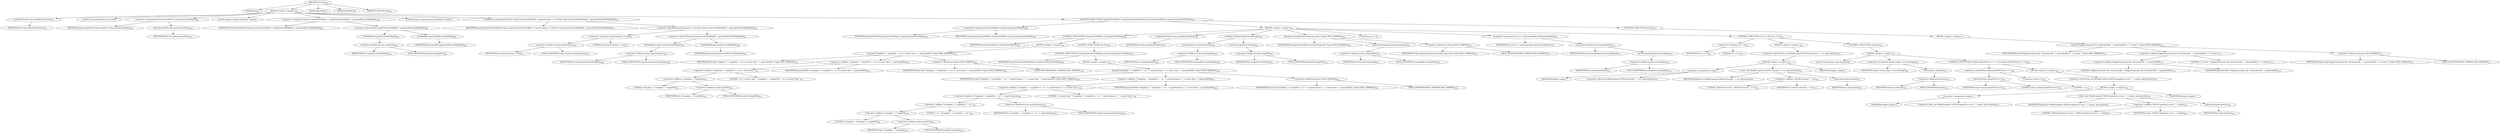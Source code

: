digraph "execute" {  
"415" [label = <(METHOD,execute)<SUB>280</SUB>> ]
"28" [label = <(PARAM,this)<SUB>280</SUB>> ]
"416" [label = <(BLOCK,&lt;empty&gt;,&lt;empty&gt;)<SUB>280</SUB>> ]
"417" [label = <(validateAttributes,this.validateAttributes())<SUB>281</SUB>> ]
"27" [label = <(IDENTIFIER,this,this.validateAttributes())<SUB>281</SUB>> ]
"418" [label = <(LOCAL,File generatedFile: java.io.File)> ]
"419" [label = <(&lt;operator&gt;.assignment,File generatedFile = this.getGeneratedFile())<SUB>284</SUB>> ]
"420" [label = <(IDENTIFIER,generatedFile,File generatedFile = this.getGeneratedFile())<SUB>284</SUB>> ]
"421" [label = <(getGeneratedFile,this.getGeneratedFile())<SUB>284</SUB>> ]
"29" [label = <(IDENTIFIER,this,this.getGeneratedFile())<SUB>284</SUB>> ]
"422" [label = <(LOCAL,boolean targetIsOutOfDate: boolean)> ]
"423" [label = <(&lt;operator&gt;.assignment,boolean targetIsOutOfDate = targetFile.lastModified() &gt; generatedFile.lastModified())<SUB>285</SUB>> ]
"424" [label = <(IDENTIFIER,targetIsOutOfDate,boolean targetIsOutOfDate = targetFile.lastModified() &gt; generatedFile.lastModified())<SUB>285</SUB>> ]
"425" [label = <(&lt;operator&gt;.greaterThan,targetFile.lastModified() &gt; generatedFile.lastModified())<SUB>286</SUB>> ]
"426" [label = <(lastModified,targetFile.lastModified())<SUB>286</SUB>> ]
"427" [label = <(&lt;operator&gt;.fieldAccess,this.targetFile)<SUB>286</SUB>> ]
"428" [label = <(IDENTIFIER,this,targetFile.lastModified())<SUB>286</SUB>> ]
"429" [label = <(FIELD_IDENTIFIER,targetFile,targetFile)<SUB>286</SUB>> ]
"430" [label = <(lastModified,generatedFile.lastModified())<SUB>286</SUB>> ]
"431" [label = <(IDENTIFIER,generatedFile,generatedFile.lastModified())<SUB>286</SUB>> ]
"432" [label = <(LOCAL,boolean superGrammarIsOutOfDate: boolean)> ]
"433" [label = <(&lt;operator&gt;.assignment,boolean superGrammarIsOutOfDate = superGrammar != null &amp;&amp; (superGrammar.lastModified() &gt; generatedFile.lastModified()))<SUB>287</SUB>> ]
"434" [label = <(IDENTIFIER,superGrammarIsOutOfDate,boolean superGrammarIsOutOfDate = superGrammar != null &amp;&amp; (superGrammar.lastModified() &gt; generatedFile.lastModified()))<SUB>287</SUB>> ]
"435" [label = <(&lt;operator&gt;.logicalAnd,superGrammar != null &amp;&amp; (superGrammar.lastModified() &gt; generatedFile.lastModified()))<SUB>287</SUB>> ]
"436" [label = <(&lt;operator&gt;.notEquals,superGrammar != null)<SUB>287</SUB>> ]
"437" [label = <(&lt;operator&gt;.fieldAccess,this.superGrammar)<SUB>287</SUB>> ]
"438" [label = <(IDENTIFIER,this,superGrammar != null)<SUB>287</SUB>> ]
"439" [label = <(FIELD_IDENTIFIER,superGrammar,superGrammar)<SUB>287</SUB>> ]
"440" [label = <(LITERAL,null,superGrammar != null)<SUB>287</SUB>> ]
"441" [label = <(&lt;operator&gt;.greaterThan,superGrammar.lastModified() &gt; generatedFile.lastModified())<SUB>288</SUB>> ]
"442" [label = <(lastModified,superGrammar.lastModified())<SUB>288</SUB>> ]
"443" [label = <(&lt;operator&gt;.fieldAccess,this.superGrammar)<SUB>288</SUB>> ]
"444" [label = <(IDENTIFIER,this,superGrammar.lastModified())<SUB>288</SUB>> ]
"445" [label = <(FIELD_IDENTIFIER,superGrammar,superGrammar)<SUB>288</SUB>> ]
"446" [label = <(lastModified,generatedFile.lastModified())<SUB>288</SUB>> ]
"447" [label = <(IDENTIFIER,generatedFile,generatedFile.lastModified())<SUB>288</SUB>> ]
"448" [label = <(CONTROL_STRUCTURE,if (targetIsOutOfDate || superGrammarIsOutOfDate),if (targetIsOutOfDate || superGrammarIsOutOfDate))<SUB>289</SUB>> ]
"449" [label = <(&lt;operator&gt;.logicalOr,targetIsOutOfDate || superGrammarIsOutOfDate)<SUB>289</SUB>> ]
"450" [label = <(IDENTIFIER,targetIsOutOfDate,targetIsOutOfDate || superGrammarIsOutOfDate)<SUB>289</SUB>> ]
"451" [label = <(IDENTIFIER,superGrammarIsOutOfDate,targetIsOutOfDate || superGrammarIsOutOfDate)<SUB>289</SUB>> ]
"452" [label = <(BLOCK,&lt;empty&gt;,&lt;empty&gt;)<SUB>289</SUB>> ]
"453" [label = <(CONTROL_STRUCTURE,if (targetIsOutOfDate),if (targetIsOutOfDate))<SUB>290</SUB>> ]
"454" [label = <(IDENTIFIER,targetIsOutOfDate,if (targetIsOutOfDate))<SUB>290</SUB>> ]
"455" [label = <(BLOCK,&lt;empty&gt;,&lt;empty&gt;)<SUB>290</SUB>> ]
"456" [label = <(log,log(&quot;Compiling &quot; + targetFile + &quot; as it is newer than &quot; + generatedFile, Project.MSG_VERBOSE))<SUB>291</SUB>> ]
"30" [label = <(IDENTIFIER,this,log(&quot;Compiling &quot; + targetFile + &quot; as it is newer than &quot; + generatedFile, Project.MSG_VERBOSE))<SUB>291</SUB>> ]
"457" [label = <(&lt;operator&gt;.addition,&quot;Compiling &quot; + targetFile + &quot; as it is newer than &quot; + generatedFile)<SUB>291</SUB>> ]
"458" [label = <(&lt;operator&gt;.addition,&quot;Compiling &quot; + targetFile + &quot; as it is newer than &quot;)<SUB>291</SUB>> ]
"459" [label = <(&lt;operator&gt;.addition,&quot;Compiling &quot; + targetFile)<SUB>291</SUB>> ]
"460" [label = <(LITERAL,&quot;Compiling &quot;,&quot;Compiling &quot; + targetFile)<SUB>291</SUB>> ]
"461" [label = <(&lt;operator&gt;.fieldAccess,this.targetFile)<SUB>291</SUB>> ]
"462" [label = <(IDENTIFIER,this,&quot;Compiling &quot; + targetFile)<SUB>291</SUB>> ]
"463" [label = <(FIELD_IDENTIFIER,targetFile,targetFile)<SUB>291</SUB>> ]
"464" [label = <(LITERAL,&quot; as it is newer than &quot;,&quot;Compiling &quot; + targetFile + &quot; as it is newer than &quot;)<SUB>291</SUB>> ]
"465" [label = <(IDENTIFIER,generatedFile,&quot;Compiling &quot; + targetFile + &quot; as it is newer than &quot; + generatedFile)<SUB>292</SUB>> ]
"466" [label = <(&lt;operator&gt;.fieldAccess,Project.MSG_VERBOSE)<SUB>292</SUB>> ]
"467" [label = <(IDENTIFIER,Project,log(&quot;Compiling &quot; + targetFile + &quot; as it is newer than &quot; + generatedFile, Project.MSG_VERBOSE))<SUB>292</SUB>> ]
"468" [label = <(FIELD_IDENTIFIER,MSG_VERBOSE,MSG_VERBOSE)<SUB>292</SUB>> ]
"469" [label = <(CONTROL_STRUCTURE,else,else)<SUB>293</SUB>> ]
"470" [label = <(CONTROL_STRUCTURE,if (superGrammarIsOutOfDate),if (superGrammarIsOutOfDate))<SUB>293</SUB>> ]
"471" [label = <(IDENTIFIER,superGrammarIsOutOfDate,if (superGrammarIsOutOfDate))<SUB>293</SUB>> ]
"472" [label = <(BLOCK,&lt;empty&gt;,&lt;empty&gt;)<SUB>293</SUB>> ]
"473" [label = <(log,log(&quot;Compiling &quot; + targetFile + &quot; as &quot; + superGrammar + &quot; is newer than &quot; + generatedFile, Project.MSG_VERBOSE))<SUB>294</SUB>> ]
"31" [label = <(IDENTIFIER,this,log(&quot;Compiling &quot; + targetFile + &quot; as &quot; + superGrammar + &quot; is newer than &quot; + generatedFile, Project.MSG_VERBOSE))<SUB>294</SUB>> ]
"474" [label = <(&lt;operator&gt;.addition,&quot;Compiling &quot; + targetFile + &quot; as &quot; + superGrammar + &quot; is newer than &quot; + generatedFile)<SUB>294</SUB>> ]
"475" [label = <(&lt;operator&gt;.addition,&quot;Compiling &quot; + targetFile + &quot; as &quot; + superGrammar + &quot; is newer than &quot;)<SUB>294</SUB>> ]
"476" [label = <(&lt;operator&gt;.addition,&quot;Compiling &quot; + targetFile + &quot; as &quot; + superGrammar)<SUB>294</SUB>> ]
"477" [label = <(&lt;operator&gt;.addition,&quot;Compiling &quot; + targetFile + &quot; as &quot;)<SUB>294</SUB>> ]
"478" [label = <(&lt;operator&gt;.addition,&quot;Compiling &quot; + targetFile)<SUB>294</SUB>> ]
"479" [label = <(LITERAL,&quot;Compiling &quot;,&quot;Compiling &quot; + targetFile)<SUB>294</SUB>> ]
"480" [label = <(&lt;operator&gt;.fieldAccess,this.targetFile)<SUB>294</SUB>> ]
"481" [label = <(IDENTIFIER,this,&quot;Compiling &quot; + targetFile)<SUB>294</SUB>> ]
"482" [label = <(FIELD_IDENTIFIER,targetFile,targetFile)<SUB>294</SUB>> ]
"483" [label = <(LITERAL,&quot; as &quot;,&quot;Compiling &quot; + targetFile + &quot; as &quot;)<SUB>294</SUB>> ]
"484" [label = <(&lt;operator&gt;.fieldAccess,this.superGrammar)<SUB>294</SUB>> ]
"485" [label = <(IDENTIFIER,this,&quot;Compiling &quot; + targetFile + &quot; as &quot; + superGrammar)<SUB>294</SUB>> ]
"486" [label = <(FIELD_IDENTIFIER,superGrammar,superGrammar)<SUB>294</SUB>> ]
"487" [label = <(LITERAL,&quot; is newer than &quot;,&quot;Compiling &quot; + targetFile + &quot; as &quot; + superGrammar + &quot; is newer than &quot;)<SUB>295</SUB>> ]
"488" [label = <(IDENTIFIER,generatedFile,&quot;Compiling &quot; + targetFile + &quot; as &quot; + superGrammar + &quot; is newer than &quot; + generatedFile)<SUB>295</SUB>> ]
"489" [label = <(&lt;operator&gt;.fieldAccess,Project.MSG_VERBOSE)<SUB>295</SUB>> ]
"490" [label = <(IDENTIFIER,Project,log(&quot;Compiling &quot; + targetFile + &quot; as &quot; + superGrammar + &quot; is newer than &quot; + generatedFile, Project.MSG_VERBOSE))<SUB>295</SUB>> ]
"491" [label = <(FIELD_IDENTIFIER,MSG_VERBOSE,MSG_VERBOSE)<SUB>295</SUB>> ]
"492" [label = <(populateAttributes,this.populateAttributes())<SUB>297</SUB>> ]
"32" [label = <(IDENTIFIER,this,this.populateAttributes())<SUB>297</SUB>> ]
"493" [label = <(setValue,setValue(targetFile.toString()))<SUB>298</SUB>> ]
"494" [label = <(createArgument,createArgument())<SUB>298</SUB>> ]
"495" [label = <(&lt;operator&gt;.fieldAccess,this.commandline)<SUB>298</SUB>> ]
"496" [label = <(IDENTIFIER,this,createArgument())<SUB>298</SUB>> ]
"497" [label = <(FIELD_IDENTIFIER,commandline,commandline)<SUB>298</SUB>> ]
"498" [label = <(toString,targetFile.toString())<SUB>298</SUB>> ]
"499" [label = <(&lt;operator&gt;.fieldAccess,this.targetFile)<SUB>298</SUB>> ]
"500" [label = <(IDENTIFIER,this,targetFile.toString())<SUB>298</SUB>> ]
"501" [label = <(FIELD_IDENTIFIER,targetFile,targetFile)<SUB>298</SUB>> ]
"502" [label = <(log,log(commandline.describeCommand(), Project.MSG_VERBOSE))<SUB>300</SUB>> ]
"33" [label = <(IDENTIFIER,this,log(commandline.describeCommand(), Project.MSG_VERBOSE))<SUB>300</SUB>> ]
"503" [label = <(describeCommand,describeCommand())<SUB>300</SUB>> ]
"504" [label = <(&lt;operator&gt;.fieldAccess,this.commandline)<SUB>300</SUB>> ]
"505" [label = <(IDENTIFIER,this,describeCommand())<SUB>300</SUB>> ]
"506" [label = <(FIELD_IDENTIFIER,commandline,commandline)<SUB>300</SUB>> ]
"507" [label = <(&lt;operator&gt;.fieldAccess,Project.MSG_VERBOSE)<SUB>300</SUB>> ]
"508" [label = <(IDENTIFIER,Project,log(commandline.describeCommand(), Project.MSG_VERBOSE))<SUB>300</SUB>> ]
"509" [label = <(FIELD_IDENTIFIER,MSG_VERBOSE,MSG_VERBOSE)<SUB>300</SUB>> ]
"510" [label = <(LOCAL,int err: int)> ]
"511" [label = <(&lt;operator&gt;.assignment,int err = run(commandline.getCommandline()))<SUB>301</SUB>> ]
"512" [label = <(IDENTIFIER,err,int err = run(commandline.getCommandline()))<SUB>301</SUB>> ]
"513" [label = <(run,run(commandline.getCommandline()))<SUB>301</SUB>> ]
"34" [label = <(IDENTIFIER,this,run(commandline.getCommandline()))<SUB>301</SUB>> ]
"514" [label = <(getCommandline,getCommandline())<SUB>301</SUB>> ]
"515" [label = <(&lt;operator&gt;.fieldAccess,this.commandline)<SUB>301</SUB>> ]
"516" [label = <(IDENTIFIER,this,getCommandline())<SUB>301</SUB>> ]
"517" [label = <(FIELD_IDENTIFIER,commandline,commandline)<SUB>301</SUB>> ]
"518" [label = <(CONTROL_STRUCTURE,if (err != 0),if (err != 0))<SUB>302</SUB>> ]
"519" [label = <(&lt;operator&gt;.notEquals,err != 0)<SUB>302</SUB>> ]
"520" [label = <(IDENTIFIER,err,err != 0)<SUB>302</SUB>> ]
"521" [label = <(LITERAL,0,err != 0)<SUB>302</SUB>> ]
"522" [label = <(BLOCK,&lt;empty&gt;,&lt;empty&gt;)<SUB>302</SUB>> ]
"523" [label = <(&lt;operator&gt;.throw,throw new BuildException(&quot;ANTLR returned: &quot; + err, getLocation());)<SUB>303</SUB>> ]
"524" [label = <(BLOCK,&lt;empty&gt;,&lt;empty&gt;)<SUB>303</SUB>> ]
"525" [label = <(&lt;operator&gt;.assignment,&lt;empty&gt;)> ]
"526" [label = <(IDENTIFIER,$obj2,&lt;empty&gt;)> ]
"527" [label = <(&lt;operator&gt;.alloc,new BuildException(&quot;ANTLR returned: &quot; + err, getLocation()))<SUB>303</SUB>> ]
"528" [label = <(&lt;init&gt;,new BuildException(&quot;ANTLR returned: &quot; + err, getLocation()))<SUB>303</SUB>> ]
"529" [label = <(IDENTIFIER,$obj2,new BuildException(&quot;ANTLR returned: &quot; + err, getLocation()))> ]
"530" [label = <(&lt;operator&gt;.addition,&quot;ANTLR returned: &quot; + err)<SUB>303</SUB>> ]
"531" [label = <(LITERAL,&quot;ANTLR returned: &quot;,&quot;ANTLR returned: &quot; + err)<SUB>303</SUB>> ]
"532" [label = <(IDENTIFIER,err,&quot;ANTLR returned: &quot; + err)<SUB>303</SUB>> ]
"533" [label = <(getLocation,getLocation())<SUB>303</SUB>> ]
"35" [label = <(IDENTIFIER,this,getLocation())<SUB>303</SUB>> ]
"534" [label = <(IDENTIFIER,$obj2,&lt;empty&gt;)> ]
"535" [label = <(CONTROL_STRUCTURE,else,else)<SUB>304</SUB>> ]
"536" [label = <(BLOCK,&lt;empty&gt;,&lt;empty&gt;)<SUB>304</SUB>> ]
"537" [label = <(LOCAL,String output: java.lang.String)> ]
"538" [label = <(&lt;operator&gt;.assignment,String output = bos.toString())<SUB>305</SUB>> ]
"539" [label = <(IDENTIFIER,output,String output = bos.toString())<SUB>305</SUB>> ]
"540" [label = <(toString,bos.toString())<SUB>305</SUB>> ]
"541" [label = <(&lt;operator&gt;.fieldAccess,this.bos)<SUB>305</SUB>> ]
"542" [label = <(IDENTIFIER,this,bos.toString())<SUB>305</SUB>> ]
"543" [label = <(FIELD_IDENTIFIER,bos,bos)<SUB>305</SUB>> ]
"544" [label = <(CONTROL_STRUCTURE,if (output.indexOf(&quot;error:&quot;) &gt; -1),if (output.indexOf(&quot;error:&quot;) &gt; -1))<SUB>306</SUB>> ]
"545" [label = <(&lt;operator&gt;.greaterThan,output.indexOf(&quot;error:&quot;) &gt; -1)<SUB>306</SUB>> ]
"546" [label = <(indexOf,output.indexOf(&quot;error:&quot;))<SUB>306</SUB>> ]
"547" [label = <(IDENTIFIER,output,output.indexOf(&quot;error:&quot;))<SUB>306</SUB>> ]
"548" [label = <(LITERAL,&quot;error:&quot;,output.indexOf(&quot;error:&quot;))<SUB>306</SUB>> ]
"549" [label = <(&lt;operator&gt;.minus,-1)<SUB>306</SUB>> ]
"550" [label = <(LITERAL,1,-1)<SUB>306</SUB>> ]
"551" [label = <(BLOCK,&lt;empty&gt;,&lt;empty&gt;)<SUB>306</SUB>> ]
"552" [label = <(&lt;operator&gt;.throw,throw new BuildException(&quot;ANTLR signaled an error: &quot; + output, getLocation());)<SUB>307</SUB>> ]
"553" [label = <(BLOCK,&lt;empty&gt;,&lt;empty&gt;)<SUB>307</SUB>> ]
"554" [label = <(&lt;operator&gt;.assignment,&lt;empty&gt;)> ]
"555" [label = <(IDENTIFIER,$obj3,&lt;empty&gt;)> ]
"556" [label = <(&lt;operator&gt;.alloc,new BuildException(&quot;ANTLR signaled an error: &quot; + output, getLocation()))<SUB>307</SUB>> ]
"557" [label = <(&lt;init&gt;,new BuildException(&quot;ANTLR signaled an error: &quot; + output, getLocation()))<SUB>307</SUB>> ]
"558" [label = <(IDENTIFIER,$obj3,new BuildException(&quot;ANTLR signaled an error: &quot; + output, getLocation()))> ]
"559" [label = <(&lt;operator&gt;.addition,&quot;ANTLR signaled an error: &quot; + output)<SUB>307</SUB>> ]
"560" [label = <(LITERAL,&quot;ANTLR signaled an error: &quot;,&quot;ANTLR signaled an error: &quot; + output)<SUB>307</SUB>> ]
"561" [label = <(IDENTIFIER,output,&quot;ANTLR signaled an error: &quot; + output)<SUB>308</SUB>> ]
"562" [label = <(getLocation,getLocation())<SUB>308</SUB>> ]
"36" [label = <(IDENTIFIER,this,getLocation())<SUB>308</SUB>> ]
"563" [label = <(IDENTIFIER,$obj3,&lt;empty&gt;)> ]
"564" [label = <(CONTROL_STRUCTURE,else,else)<SUB>311</SUB>> ]
"565" [label = <(BLOCK,&lt;empty&gt;,&lt;empty&gt;)<SUB>311</SUB>> ]
"566" [label = <(log,log(&quot;Skipped grammar file. Generated file &quot; + generatedFile + &quot; is newer.&quot;, Project.MSG_VERBOSE))<SUB>312</SUB>> ]
"37" [label = <(IDENTIFIER,this,log(&quot;Skipped grammar file. Generated file &quot; + generatedFile + &quot; is newer.&quot;, Project.MSG_VERBOSE))<SUB>312</SUB>> ]
"567" [label = <(&lt;operator&gt;.addition,&quot;Skipped grammar file. Generated file &quot; + generatedFile + &quot; is newer.&quot;)<SUB>312</SUB>> ]
"568" [label = <(&lt;operator&gt;.addition,&quot;Skipped grammar file. Generated file &quot; + generatedFile)<SUB>312</SUB>> ]
"569" [label = <(LITERAL,&quot;Skipped grammar file. Generated file &quot;,&quot;Skipped grammar file. Generated file &quot; + generatedFile)<SUB>312</SUB>> ]
"570" [label = <(IDENTIFIER,generatedFile,&quot;Skipped grammar file. Generated file &quot; + generatedFile)<SUB>312</SUB>> ]
"571" [label = <(LITERAL,&quot; is newer.&quot;,&quot;Skipped grammar file. Generated file &quot; + generatedFile + &quot; is newer.&quot;)<SUB>313</SUB>> ]
"572" [label = <(&lt;operator&gt;.fieldAccess,Project.MSG_VERBOSE)<SUB>313</SUB>> ]
"573" [label = <(IDENTIFIER,Project,log(&quot;Skipped grammar file. Generated file &quot; + generatedFile + &quot; is newer.&quot;, Project.MSG_VERBOSE))<SUB>313</SUB>> ]
"574" [label = <(FIELD_IDENTIFIER,MSG_VERBOSE,MSG_VERBOSE)<SUB>313</SUB>> ]
"575" [label = <(MODIFIER,PUBLIC)> ]
"576" [label = <(MODIFIER,VIRTUAL)> ]
"577" [label = <(METHOD_RETURN,void)<SUB>280</SUB>> ]
  "415" -> "28" 
  "415" -> "416" 
  "415" -> "575" 
  "415" -> "576" 
  "415" -> "577" 
  "416" -> "417" 
  "416" -> "418" 
  "416" -> "419" 
  "416" -> "422" 
  "416" -> "423" 
  "416" -> "432" 
  "416" -> "433" 
  "416" -> "448" 
  "417" -> "27" 
  "419" -> "420" 
  "419" -> "421" 
  "421" -> "29" 
  "423" -> "424" 
  "423" -> "425" 
  "425" -> "426" 
  "425" -> "430" 
  "426" -> "427" 
  "427" -> "428" 
  "427" -> "429" 
  "430" -> "431" 
  "433" -> "434" 
  "433" -> "435" 
  "435" -> "436" 
  "435" -> "441" 
  "436" -> "437" 
  "436" -> "440" 
  "437" -> "438" 
  "437" -> "439" 
  "441" -> "442" 
  "441" -> "446" 
  "442" -> "443" 
  "443" -> "444" 
  "443" -> "445" 
  "446" -> "447" 
  "448" -> "449" 
  "448" -> "452" 
  "448" -> "564" 
  "449" -> "450" 
  "449" -> "451" 
  "452" -> "453" 
  "452" -> "492" 
  "452" -> "493" 
  "452" -> "502" 
  "452" -> "510" 
  "452" -> "511" 
  "452" -> "518" 
  "453" -> "454" 
  "453" -> "455" 
  "453" -> "469" 
  "455" -> "456" 
  "456" -> "30" 
  "456" -> "457" 
  "456" -> "466" 
  "457" -> "458" 
  "457" -> "465" 
  "458" -> "459" 
  "458" -> "464" 
  "459" -> "460" 
  "459" -> "461" 
  "461" -> "462" 
  "461" -> "463" 
  "466" -> "467" 
  "466" -> "468" 
  "469" -> "470" 
  "470" -> "471" 
  "470" -> "472" 
  "472" -> "473" 
  "473" -> "31" 
  "473" -> "474" 
  "473" -> "489" 
  "474" -> "475" 
  "474" -> "488" 
  "475" -> "476" 
  "475" -> "487" 
  "476" -> "477" 
  "476" -> "484" 
  "477" -> "478" 
  "477" -> "483" 
  "478" -> "479" 
  "478" -> "480" 
  "480" -> "481" 
  "480" -> "482" 
  "484" -> "485" 
  "484" -> "486" 
  "489" -> "490" 
  "489" -> "491" 
  "492" -> "32" 
  "493" -> "494" 
  "493" -> "498" 
  "494" -> "495" 
  "495" -> "496" 
  "495" -> "497" 
  "498" -> "499" 
  "499" -> "500" 
  "499" -> "501" 
  "502" -> "33" 
  "502" -> "503" 
  "502" -> "507" 
  "503" -> "504" 
  "504" -> "505" 
  "504" -> "506" 
  "507" -> "508" 
  "507" -> "509" 
  "511" -> "512" 
  "511" -> "513" 
  "513" -> "34" 
  "513" -> "514" 
  "514" -> "515" 
  "515" -> "516" 
  "515" -> "517" 
  "518" -> "519" 
  "518" -> "522" 
  "518" -> "535" 
  "519" -> "520" 
  "519" -> "521" 
  "522" -> "523" 
  "523" -> "524" 
  "524" -> "525" 
  "524" -> "528" 
  "524" -> "534" 
  "525" -> "526" 
  "525" -> "527" 
  "528" -> "529" 
  "528" -> "530" 
  "528" -> "533" 
  "530" -> "531" 
  "530" -> "532" 
  "533" -> "35" 
  "535" -> "536" 
  "536" -> "537" 
  "536" -> "538" 
  "536" -> "544" 
  "538" -> "539" 
  "538" -> "540" 
  "540" -> "541" 
  "541" -> "542" 
  "541" -> "543" 
  "544" -> "545" 
  "544" -> "551" 
  "545" -> "546" 
  "545" -> "549" 
  "546" -> "547" 
  "546" -> "548" 
  "549" -> "550" 
  "551" -> "552" 
  "552" -> "553" 
  "553" -> "554" 
  "553" -> "557" 
  "553" -> "563" 
  "554" -> "555" 
  "554" -> "556" 
  "557" -> "558" 
  "557" -> "559" 
  "557" -> "562" 
  "559" -> "560" 
  "559" -> "561" 
  "562" -> "36" 
  "564" -> "565" 
  "565" -> "566" 
  "566" -> "37" 
  "566" -> "567" 
  "566" -> "572" 
  "567" -> "568" 
  "567" -> "571" 
  "568" -> "569" 
  "568" -> "570" 
  "572" -> "573" 
  "572" -> "574" 
}
